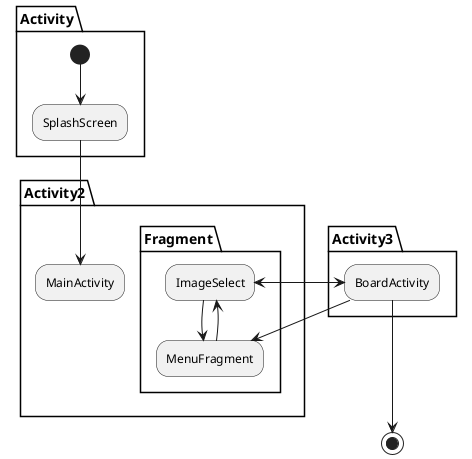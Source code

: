 @startuml
partition Activity {
(*)--> SplashScreen
}
partition Activity2 {
SplashScreen --> MainActivity
partition Fragment {
ImageSelect -right-> MenuFragment
MenuFragment --> ImageSelect
}
}
partition Activity3 {
ImageSelect --> BoardActivity
BoardActivity --> ImageSelect
BoardActivity --> MenuFragment
}
BoardActivity ---> (*)



@enduml
